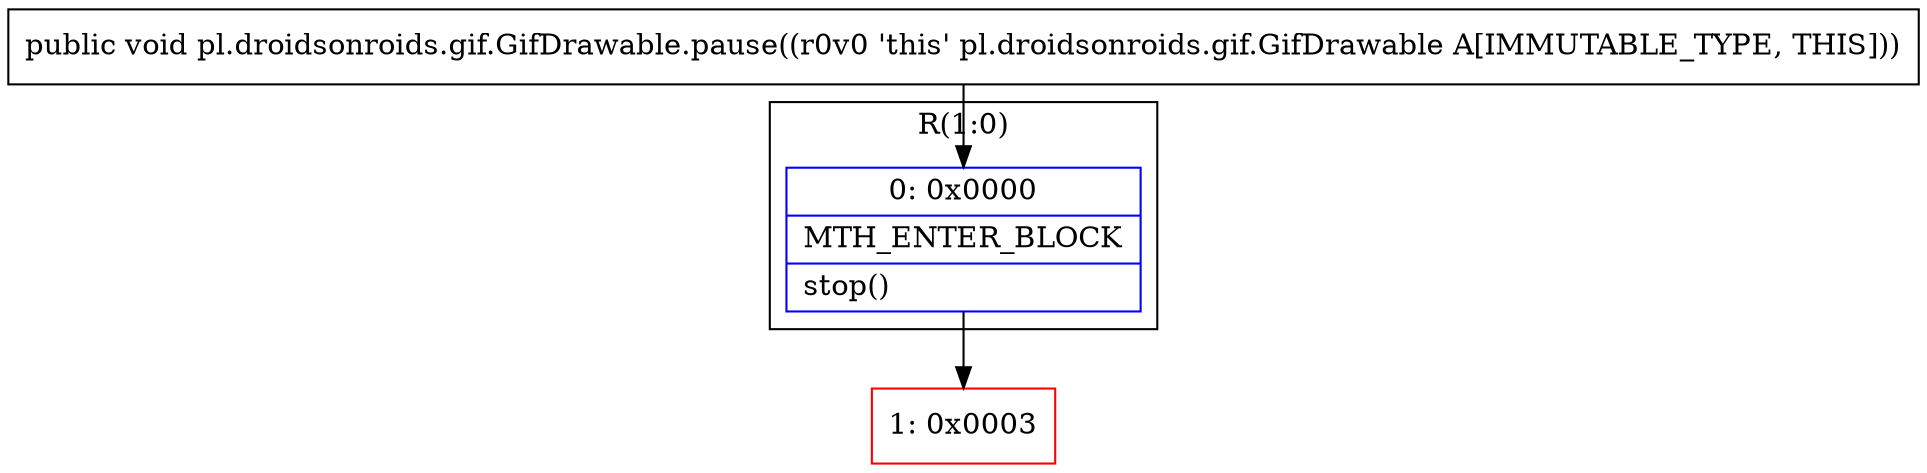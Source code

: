 digraph "CFG forpl.droidsonroids.gif.GifDrawable.pause()V" {
subgraph cluster_Region_1248291916 {
label = "R(1:0)";
node [shape=record,color=blue];
Node_0 [shape=record,label="{0\:\ 0x0000|MTH_ENTER_BLOCK\l|stop()\l}"];
}
Node_1 [shape=record,color=red,label="{1\:\ 0x0003}"];
MethodNode[shape=record,label="{public void pl.droidsonroids.gif.GifDrawable.pause((r0v0 'this' pl.droidsonroids.gif.GifDrawable A[IMMUTABLE_TYPE, THIS])) }"];
MethodNode -> Node_0;
Node_0 -> Node_1;
}


